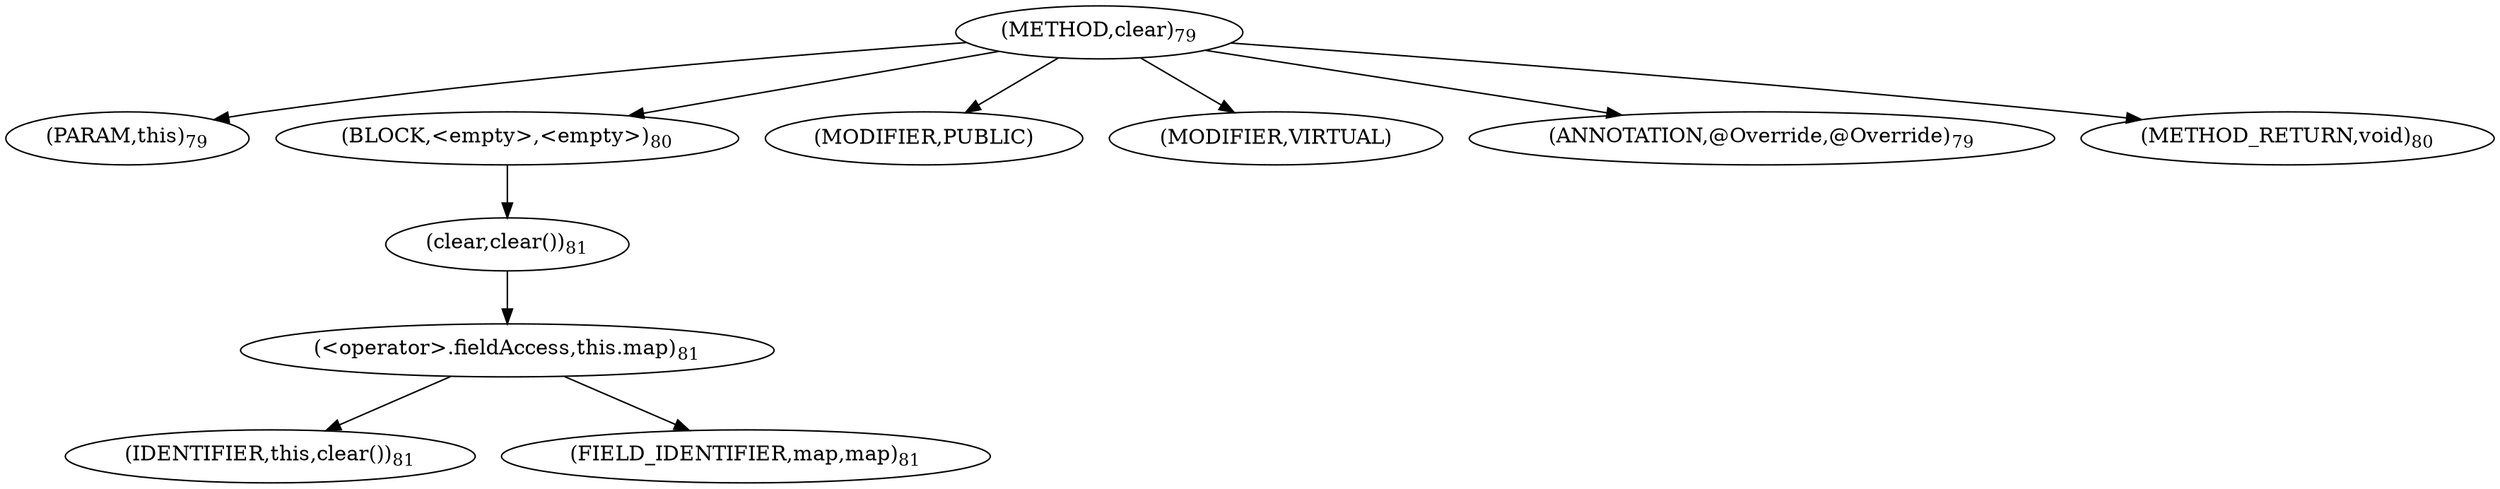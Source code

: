 digraph "clear" {  
"168" [label = <(METHOD,clear)<SUB>79</SUB>> ]
"169" [label = <(PARAM,this)<SUB>79</SUB>> ]
"170" [label = <(BLOCK,&lt;empty&gt;,&lt;empty&gt;)<SUB>80</SUB>> ]
"171" [label = <(clear,clear())<SUB>81</SUB>> ]
"172" [label = <(&lt;operator&gt;.fieldAccess,this.map)<SUB>81</SUB>> ]
"173" [label = <(IDENTIFIER,this,clear())<SUB>81</SUB>> ]
"174" [label = <(FIELD_IDENTIFIER,map,map)<SUB>81</SUB>> ]
"175" [label = <(MODIFIER,PUBLIC)> ]
"176" [label = <(MODIFIER,VIRTUAL)> ]
"177" [label = <(ANNOTATION,@Override,@Override)<SUB>79</SUB>> ]
"178" [label = <(METHOD_RETURN,void)<SUB>80</SUB>> ]
  "168" -> "169" 
  "168" -> "170" 
  "168" -> "175" 
  "168" -> "176" 
  "168" -> "177" 
  "168" -> "178" 
  "170" -> "171" 
  "171" -> "172" 
  "172" -> "173" 
  "172" -> "174" 
}
